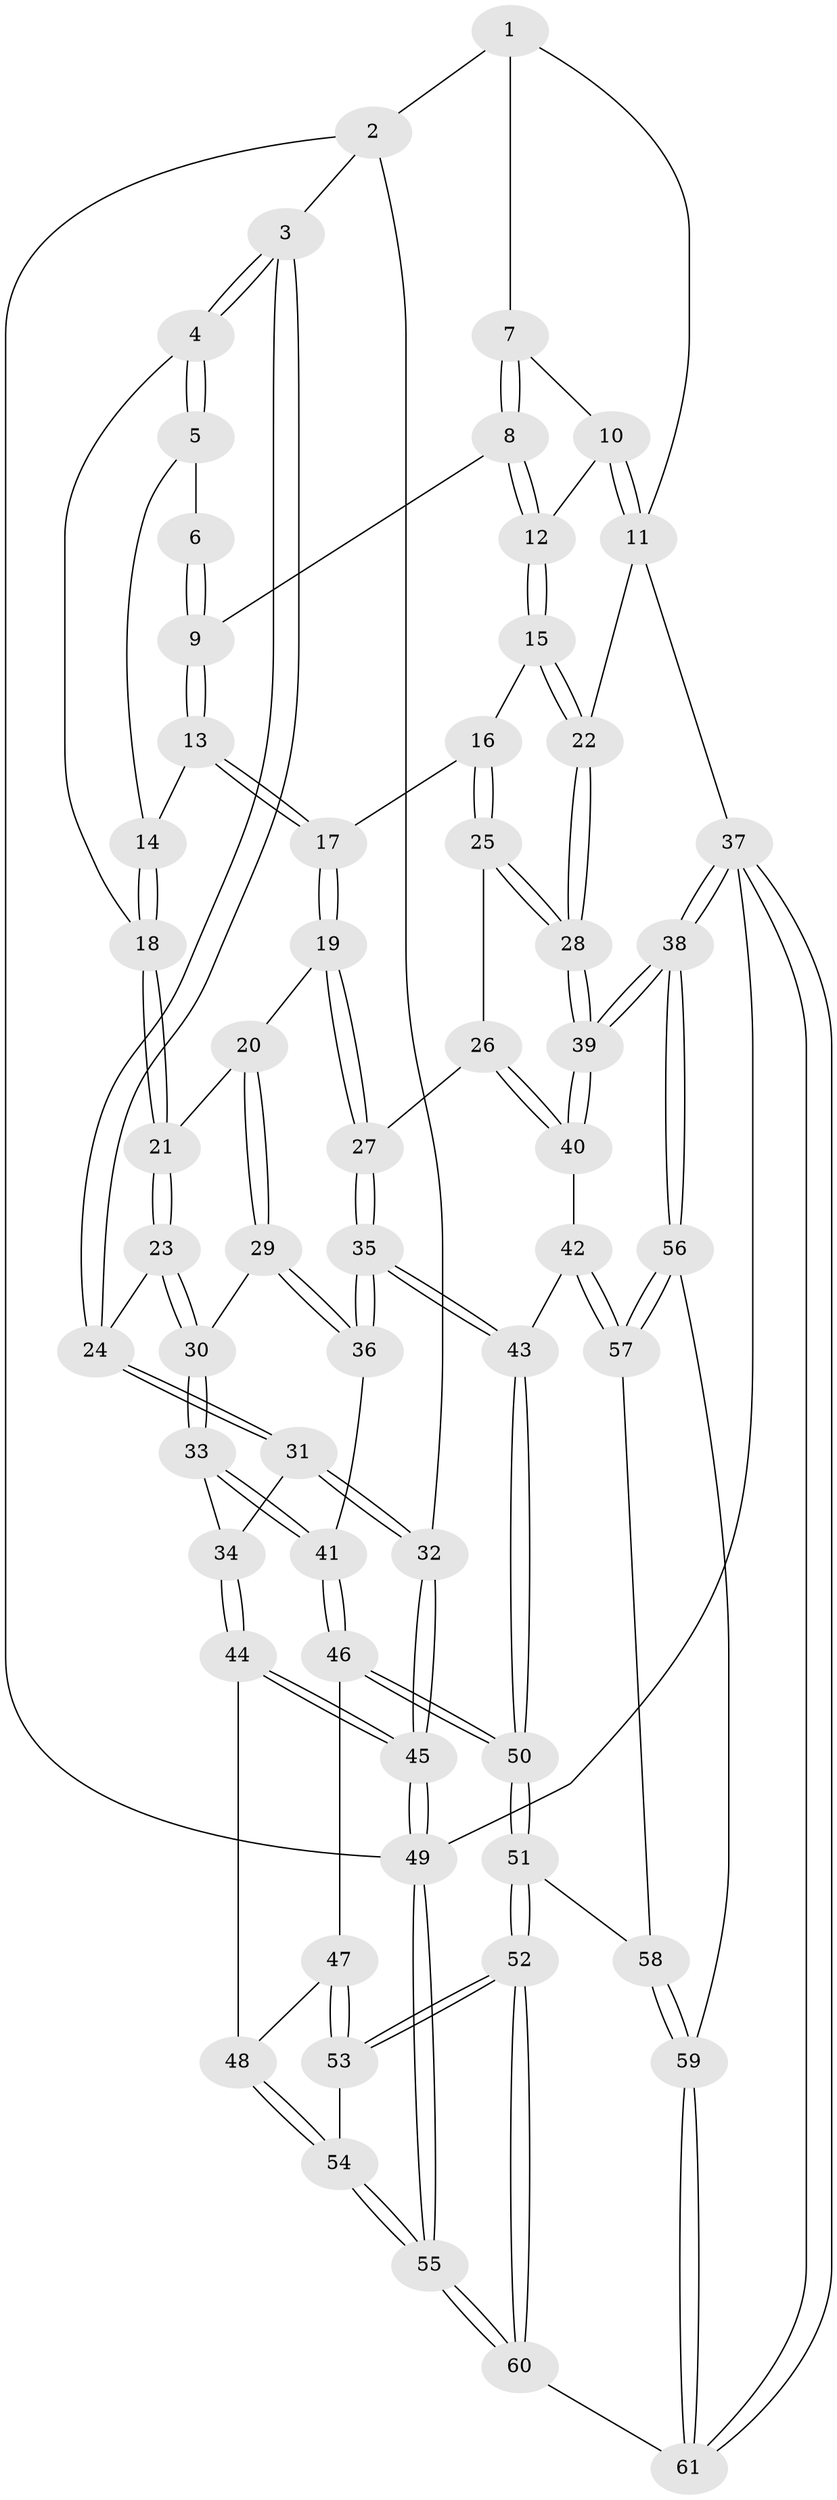 // Generated by graph-tools (version 1.1) at 2025/51/03/09/25 03:51:05]
// undirected, 61 vertices, 149 edges
graph export_dot {
graph [start="1"]
  node [color=gray90,style=filled];
  1 [pos="+0.8005876701216708+0"];
  2 [pos="+0+0"];
  3 [pos="+0+0"];
  4 [pos="+0+0"];
  5 [pos="+0.4231975011692557+0"];
  6 [pos="+0.5263171247734675+0"];
  7 [pos="+0.8204334318659252+0"];
  8 [pos="+0.7888379491003894+0.0578212418810019"];
  9 [pos="+0.6726200822186958+0.09612911383301471"];
  10 [pos="+0.9621480498082565+0.06296981993372729"];
  11 [pos="+1+0.15431410344316496"];
  12 [pos="+0.8394876995594942+0.2229994846791351"];
  13 [pos="+0.5856156155775599+0.20353713177032176"];
  14 [pos="+0.4799608381214824+0.11165423407011382"];
  15 [pos="+0.8401189555074278+0.24110197062559946"];
  16 [pos="+0.781164573784475+0.2916089594225473"];
  17 [pos="+0.6176493201402253+0.27053673455210875"];
  18 [pos="+0.3234914733075993+0.25794960585167703"];
  19 [pos="+0.5349209334789677+0.3819605554783369"];
  20 [pos="+0.4077342991267874+0.36321011551757293"];
  21 [pos="+0.3236158404660179+0.30767552897827855"];
  22 [pos="+1+0.3013791346303393"];
  23 [pos="+0.21563680453372938+0.3888092985658085"];
  24 [pos="+0.16636950755467855+0.39144407272240694"];
  25 [pos="+0.8044194057668802+0.4433392217125107"];
  26 [pos="+0.7557246384587646+0.5061621490915389"];
  27 [pos="+0.5648317971213288+0.5220401289724325"];
  28 [pos="+1+0.5762519364233794"];
  29 [pos="+0.352406004641573+0.5465129985838445"];
  30 [pos="+0.2879556968836796+0.5184997192125642"];
  31 [pos="+0.08669679019868513+0.47915226062609556"];
  32 [pos="+0+0.4638577023706863"];
  33 [pos="+0.19431994348699322+0.5904485278914149"];
  34 [pos="+0.1272218244847809+0.5863315215784839"];
  35 [pos="+0.5123590718329011+0.6322044625887913"];
  36 [pos="+0.3636414061537444+0.5609415878197829"];
  37 [pos="+1+1"];
  38 [pos="+1+1"];
  39 [pos="+1+0.6352329940547792"];
  40 [pos="+0.7939489129978249+0.6737551948298101"];
  41 [pos="+0.26569346470749994+0.6685078226038653"];
  42 [pos="+0.7367075210599519+0.7384664561462497"];
  43 [pos="+0.5226265161559717+0.6937169418850466"];
  44 [pos="+0.0855924666131063+0.6806567606547799"];
  45 [pos="+0+0.8188314041350339"];
  46 [pos="+0.26596457895842596+0.6929032038109997"];
  47 [pos="+0.2471665732490143+0.7106973319077354"];
  48 [pos="+0.15469020054363983+0.730174249321014"];
  49 [pos="+0+1"];
  50 [pos="+0.47133587071124255+0.7788178261164146"];
  51 [pos="+0.4676250715271647+0.7948952572049711"];
  52 [pos="+0.43451943751002553+0.8803491628988178"];
  53 [pos="+0.2664574369637527+0.8411093234694003"];
  54 [pos="+0.1731681106619063+0.8639090373735818"];
  55 [pos="+0+1"];
  56 [pos="+0.8794374805970115+0.9255518284467882"];
  57 [pos="+0.7459023520775683+0.7675333087217596"];
  58 [pos="+0.6720078147926178+0.8871615864662102"];
  59 [pos="+0.6682894301309056+0.9430948519581971"];
  60 [pos="+0.4585243653669473+1"];
  61 [pos="+0.4932143697463703+1"];
  1 -- 2;
  1 -- 7;
  1 -- 11;
  2 -- 3;
  2 -- 32;
  2 -- 49;
  3 -- 4;
  3 -- 4;
  3 -- 24;
  3 -- 24;
  4 -- 5;
  4 -- 5;
  4 -- 18;
  5 -- 6;
  5 -- 14;
  6 -- 9;
  6 -- 9;
  7 -- 8;
  7 -- 8;
  7 -- 10;
  8 -- 9;
  8 -- 12;
  8 -- 12;
  9 -- 13;
  9 -- 13;
  10 -- 11;
  10 -- 11;
  10 -- 12;
  11 -- 22;
  11 -- 37;
  12 -- 15;
  12 -- 15;
  13 -- 14;
  13 -- 17;
  13 -- 17;
  14 -- 18;
  14 -- 18;
  15 -- 16;
  15 -- 22;
  15 -- 22;
  16 -- 17;
  16 -- 25;
  16 -- 25;
  17 -- 19;
  17 -- 19;
  18 -- 21;
  18 -- 21;
  19 -- 20;
  19 -- 27;
  19 -- 27;
  20 -- 21;
  20 -- 29;
  20 -- 29;
  21 -- 23;
  21 -- 23;
  22 -- 28;
  22 -- 28;
  23 -- 24;
  23 -- 30;
  23 -- 30;
  24 -- 31;
  24 -- 31;
  25 -- 26;
  25 -- 28;
  25 -- 28;
  26 -- 27;
  26 -- 40;
  26 -- 40;
  27 -- 35;
  27 -- 35;
  28 -- 39;
  28 -- 39;
  29 -- 30;
  29 -- 36;
  29 -- 36;
  30 -- 33;
  30 -- 33;
  31 -- 32;
  31 -- 32;
  31 -- 34;
  32 -- 45;
  32 -- 45;
  33 -- 34;
  33 -- 41;
  33 -- 41;
  34 -- 44;
  34 -- 44;
  35 -- 36;
  35 -- 36;
  35 -- 43;
  35 -- 43;
  36 -- 41;
  37 -- 38;
  37 -- 38;
  37 -- 61;
  37 -- 61;
  37 -- 49;
  38 -- 39;
  38 -- 39;
  38 -- 56;
  38 -- 56;
  39 -- 40;
  39 -- 40;
  40 -- 42;
  41 -- 46;
  41 -- 46;
  42 -- 43;
  42 -- 57;
  42 -- 57;
  43 -- 50;
  43 -- 50;
  44 -- 45;
  44 -- 45;
  44 -- 48;
  45 -- 49;
  45 -- 49;
  46 -- 47;
  46 -- 50;
  46 -- 50;
  47 -- 48;
  47 -- 53;
  47 -- 53;
  48 -- 54;
  48 -- 54;
  49 -- 55;
  49 -- 55;
  50 -- 51;
  50 -- 51;
  51 -- 52;
  51 -- 52;
  51 -- 58;
  52 -- 53;
  52 -- 53;
  52 -- 60;
  52 -- 60;
  53 -- 54;
  54 -- 55;
  54 -- 55;
  55 -- 60;
  55 -- 60;
  56 -- 57;
  56 -- 57;
  56 -- 59;
  57 -- 58;
  58 -- 59;
  58 -- 59;
  59 -- 61;
  59 -- 61;
  60 -- 61;
}
